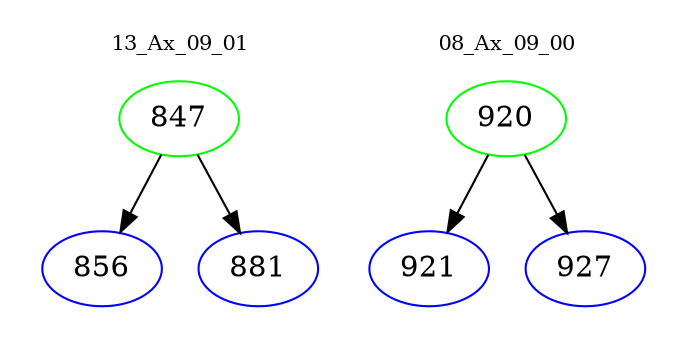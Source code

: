 digraph{
subgraph cluster_0 {
color = white
label = "13_Ax_09_01";
fontsize=10;
T0_847 [label="847", color="green"]
T0_847 -> T0_856 [color="black"]
T0_856 [label="856", color="blue"]
T0_847 -> T0_881 [color="black"]
T0_881 [label="881", color="blue"]
}
subgraph cluster_1 {
color = white
label = "08_Ax_09_00";
fontsize=10;
T1_920 [label="920", color="green"]
T1_920 -> T1_921 [color="black"]
T1_921 [label="921", color="blue"]
T1_920 -> T1_927 [color="black"]
T1_927 [label="927", color="blue"]
}
}
